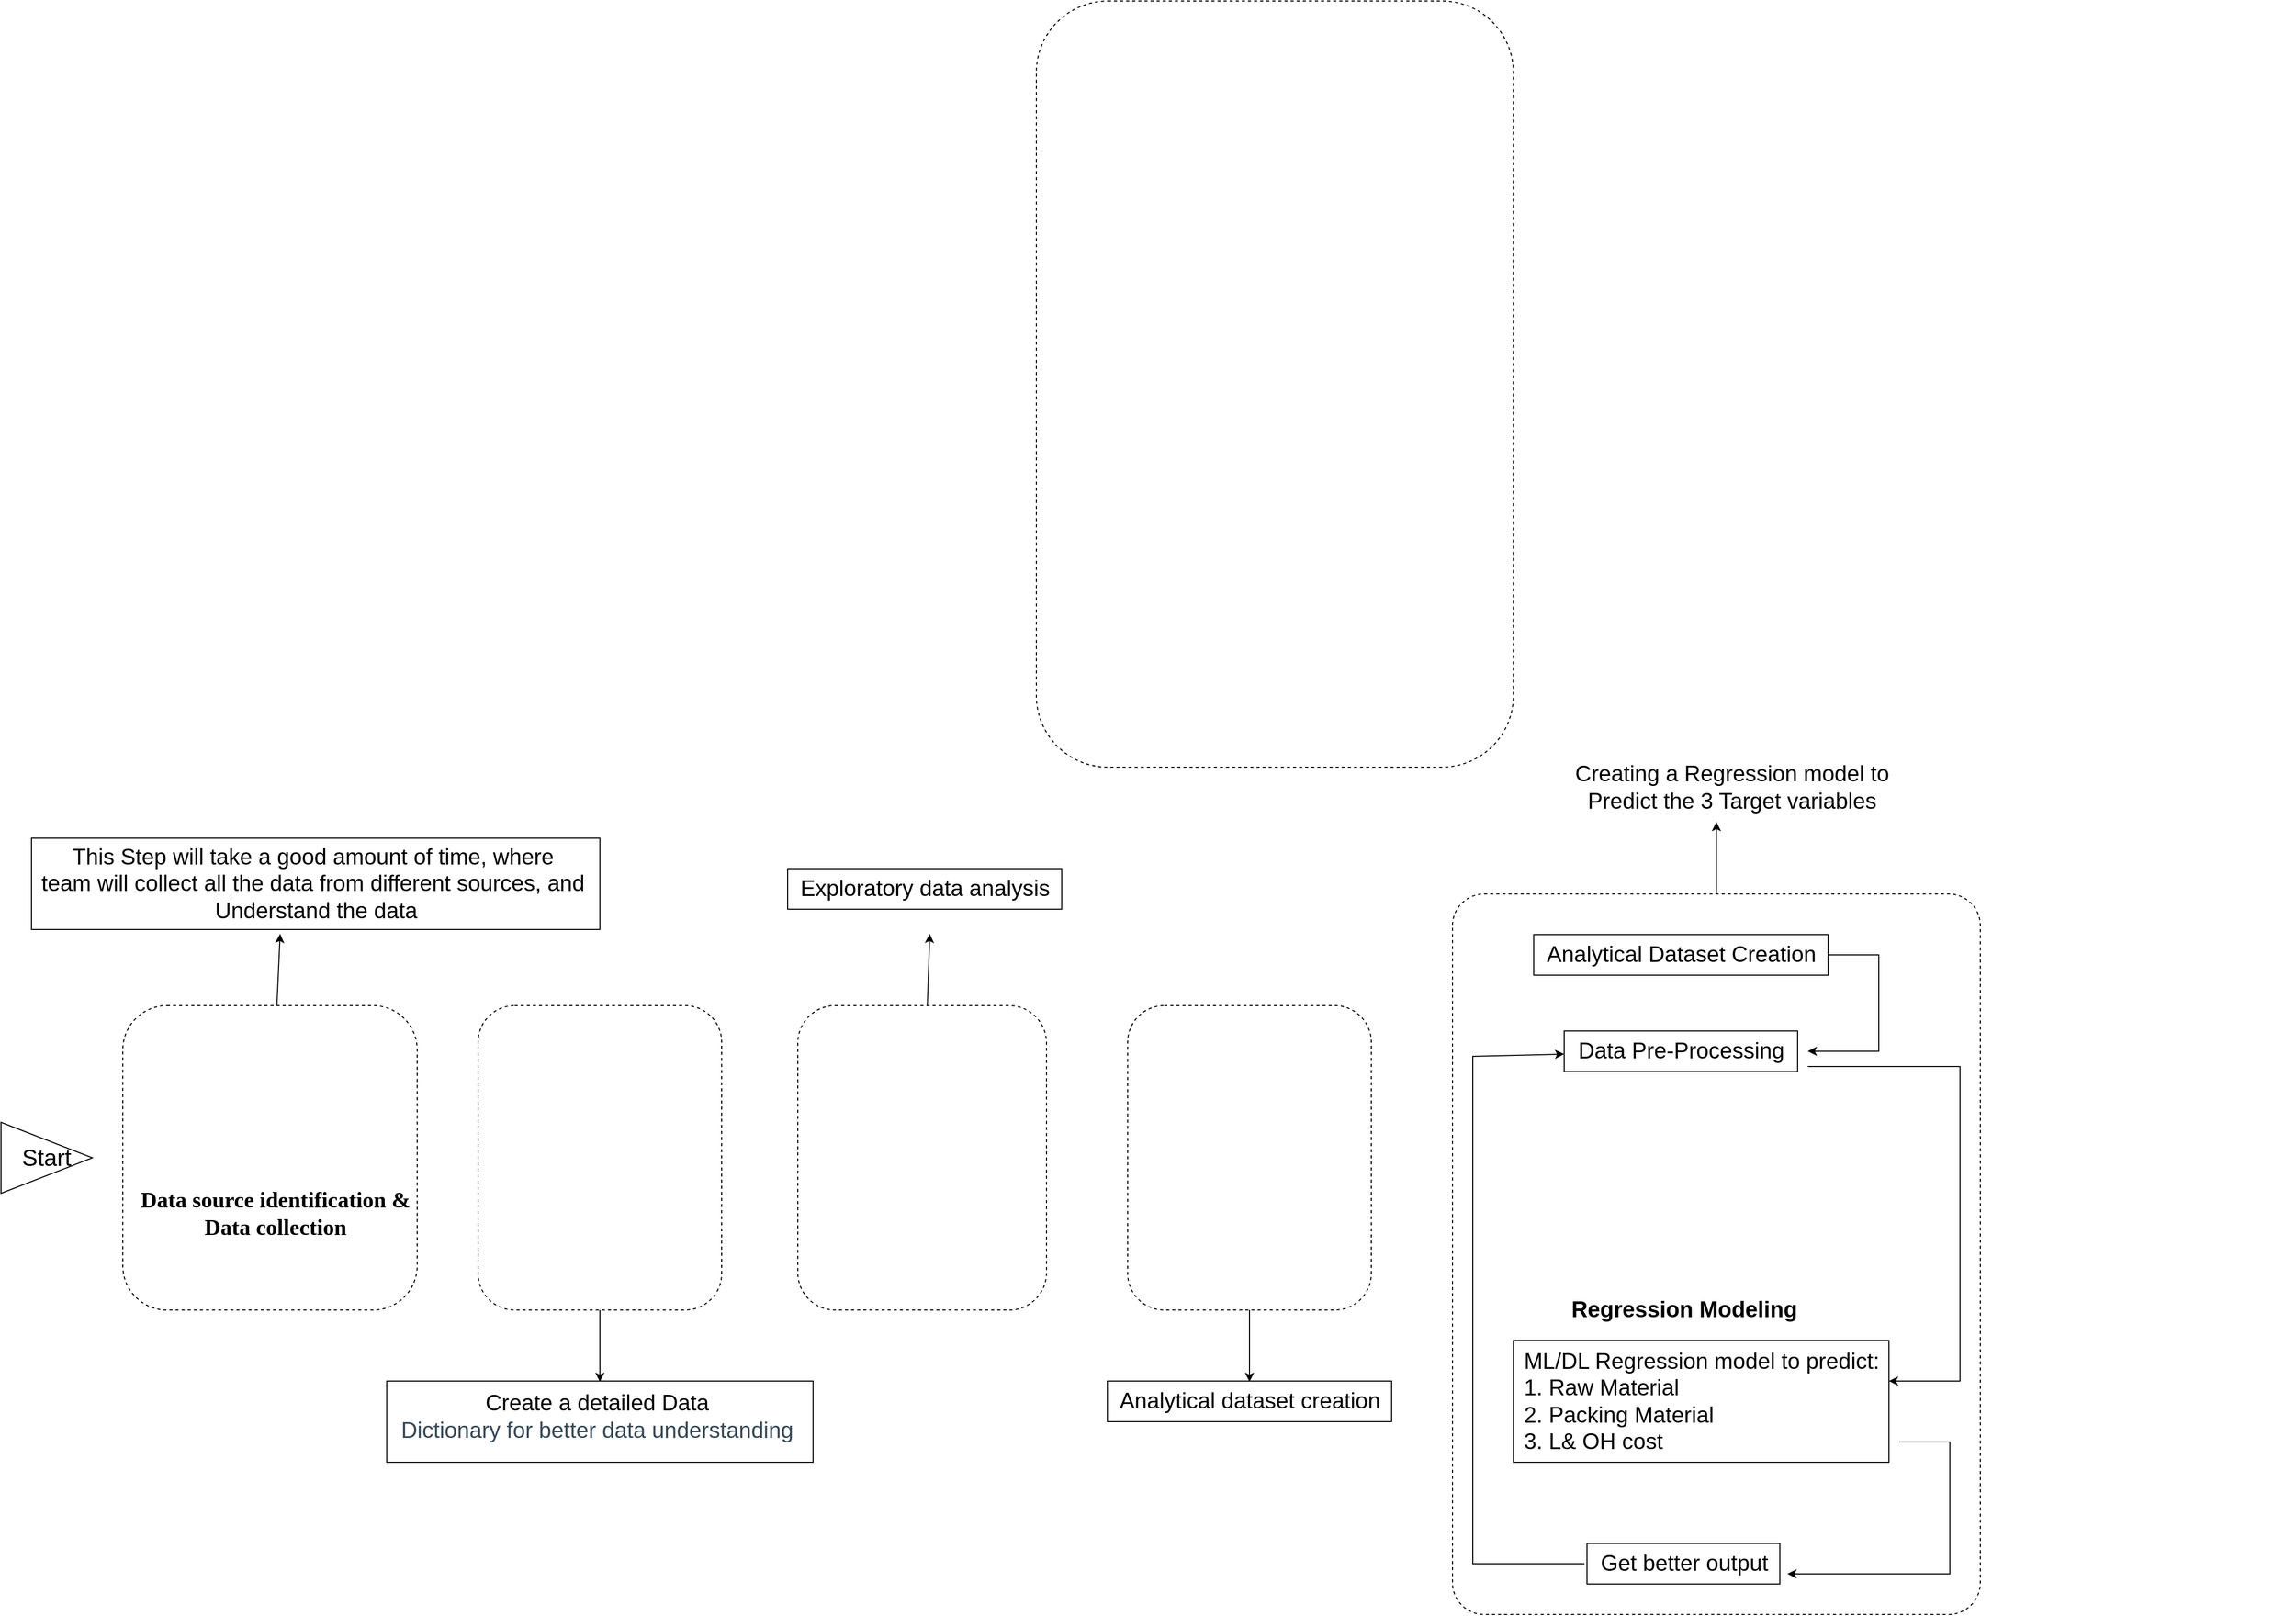 <mxfile version="20.8.3" type="github">
  <diagram id="2UiVx4s0XuKnJDsQhXmO" name="Page-1">
    <mxGraphModel dx="2269" dy="2543" grid="1" gridSize="10" guides="1" tooltips="1" connect="1" arrows="1" fold="1" page="1" pageScale="1" pageWidth="1920" pageHeight="1200" background="#FFFFFF" math="0" shadow="0">
      <root>
        <mxCell id="0" />
        <mxCell id="1" parent="0" />
        <mxCell id="yzdZpW3bVmQ6ww04d_my-1" value="" style="shape=image;verticalLabelPosition=bottom;labelBackgroundColor=default;verticalAlign=top;aspect=fixed;imageAspect=0;image=https://cdn-icons-png.flaticon.com/512/3270/3270865.png;fontSize=15;" vertex="1" parent="1">
          <mxGeometry x="230" y="400" width="130" height="130" as="geometry" />
        </mxCell>
        <mxCell id="yzdZpW3bVmQ6ww04d_my-3" value="&lt;font style=&quot;font-size: 23px;&quot;&gt;Start&lt;/font&gt;" style="triangle;whiteSpace=wrap;html=1;" vertex="1" parent="1">
          <mxGeometry x="10" y="485" width="90" height="70" as="geometry" />
        </mxCell>
        <mxCell id="yzdZpW3bVmQ6ww04d_my-4" value="&lt;ol style=&quot;direction: ltr; unicode-bidi: embed; margin-top: 0in; margin-bottom: 0in; font-family: Calibri;&quot; type=&quot;1&quot;&gt;&lt;p style=&quot;margin: 0in; font-size: 16.5pt;&quot;&gt;&lt;span style=&quot;font-weight: bold; background-image: initial; background-position: initial; background-size: initial; background-repeat: initial; background-attachment: initial; background-origin: initial; background-clip: initial;&quot;&gt;Data source identification &amp;amp;&lt;/span&gt;&lt;/p&gt;&lt;p style=&quot;margin: 0in; font-size: 16.5pt;&quot;&gt;&lt;span style=&quot;font-weight: bold; background-image: initial; background-position: initial; background-size: initial; background-repeat: initial; background-attachment: initial; background-origin: initial; background-clip: initial;&quot;&gt;Data collection&lt;br&gt;&lt;/span&gt;&lt;/p&gt;&lt;/ol&gt;" style="text;html=1;align=center;verticalAlign=middle;resizable=0;points=[];autosize=1;strokeColor=none;fillColor=none;fontSize=15;" vertex="1" parent="1">
          <mxGeometry x="100" y="540" width="320" height="70" as="geometry" />
        </mxCell>
        <mxCell id="yzdZpW3bVmQ6ww04d_my-6" value="" style="rounded=1;whiteSpace=wrap;html=1;fontSize=22;fillColor=none;dashed=1;" vertex="1" parent="1">
          <mxGeometry x="130" y="370" width="290" height="300" as="geometry" />
        </mxCell>
        <mxCell id="yzdZpW3bVmQ6ww04d_my-8" value="" style="endArrow=classic;html=1;rounded=0;fontSize=22;" edge="1" parent="1" source="yzdZpW3bVmQ6ww04d_my-6">
          <mxGeometry width="50" height="50" relative="1" as="geometry">
            <mxPoint x="285" y="349.289" as="sourcePoint" />
            <mxPoint x="285" y="299.289" as="targetPoint" />
          </mxGeometry>
        </mxCell>
        <mxCell id="yzdZpW3bVmQ6ww04d_my-9" value="This Step will take a good amount of time, where&amp;nbsp;&lt;br&gt;team will collect all the data from different sources, and&amp;nbsp;&lt;br&gt;Understand the data" style="text;html=1;align=center;verticalAlign=middle;resizable=0;points=[];autosize=1;strokeColor=default;fillColor=default;fontSize=22;" vertex="1" parent="1">
          <mxGeometry x="40" y="205" width="560" height="90" as="geometry" />
        </mxCell>
        <mxCell id="yzdZpW3bVmQ6ww04d_my-10" value="" style="shape=image;verticalLabelPosition=bottom;labelBackgroundColor=default;verticalAlign=top;aspect=fixed;imageAspect=0;image=https://cdn-icons-png.flaticon.com/512/3285/3285819.png;" vertex="1" parent="1">
          <mxGeometry x="500" y="415" width="210" height="210" as="geometry" />
        </mxCell>
        <mxCell id="yzdZpW3bVmQ6ww04d_my-11" value="" style="rounded=1;whiteSpace=wrap;html=1;fontSize=22;fillColor=none;dashed=1;" vertex="1" parent="1">
          <mxGeometry x="480" y="370" width="240" height="300" as="geometry" />
        </mxCell>
        <mxCell id="yzdZpW3bVmQ6ww04d_my-12" value="" style="endArrow=classic;html=1;rounded=0;fontSize=22;" edge="1" parent="1" source="yzdZpW3bVmQ6ww04d_my-11">
          <mxGeometry width="50" height="50" relative="1" as="geometry">
            <mxPoint x="600" y="720" as="sourcePoint" />
            <mxPoint x="600" y="740.711" as="targetPoint" />
          </mxGeometry>
        </mxCell>
        <mxCell id="yzdZpW3bVmQ6ww04d_my-13" value="Create a detailed Data&amp;nbsp;&lt;h1 style=&quot;box-sizing: border-box; outline: none; font-size: 22px; margin: 0px 0px 10px; padding: 0px; color: rgb(55, 73, 87); line-height: 1.2; align-self: baseline; text-align: start; background-color: rgb(255, 255, 255);&quot;&gt;&lt;span style=&quot;font-weight: normal;&quot;&gt;Dictionary for better data understanding&amp;nbsp;&lt;/span&gt;&lt;/h1&gt;" style="text;html=1;align=center;verticalAlign=middle;resizable=0;points=[];autosize=1;strokeColor=default;fillColor=default;fontSize=22;" vertex="1" parent="1">
          <mxGeometry x="390" y="740" width="420" height="80" as="geometry" />
        </mxCell>
        <mxCell id="yzdZpW3bVmQ6ww04d_my-14" value="" style="shape=image;verticalLabelPosition=bottom;labelBackgroundColor=default;verticalAlign=top;aspect=fixed;imageAspect=0;image=https://cdn-icons-png.flaticon.com/512/1991/1991110.png;" vertex="1" parent="1">
          <mxGeometry x="830" y="435" width="190" height="190" as="geometry" />
        </mxCell>
        <mxCell id="yzdZpW3bVmQ6ww04d_my-16" value="" style="rounded=1;whiteSpace=wrap;html=1;fontSize=22;fillColor=none;dashed=1;" vertex="1" parent="1">
          <mxGeometry x="795" y="370" width="245" height="300" as="geometry" />
        </mxCell>
        <mxCell id="yzdZpW3bVmQ6ww04d_my-17" value="" style="endArrow=classic;html=1;rounded=0;fontFamily=Helvetica;fontSize=22;" edge="1" parent="1" source="yzdZpW3bVmQ6ww04d_my-16">
          <mxGeometry width="50" height="50" relative="1" as="geometry">
            <mxPoint x="925" y="349.289" as="sourcePoint" />
            <mxPoint x="925" y="299.289" as="targetPoint" />
          </mxGeometry>
        </mxCell>
        <mxCell id="yzdZpW3bVmQ6ww04d_my-18" value="Exploratory data analysis" style="text;html=1;align=center;verticalAlign=middle;resizable=0;points=[];autosize=1;strokeColor=default;fillColor=default;fontSize=22;" vertex="1" parent="1">
          <mxGeometry x="785" y="235" width="270" height="40" as="geometry" />
        </mxCell>
        <mxCell id="yzdZpW3bVmQ6ww04d_my-19" value="" style="shape=image;verticalLabelPosition=bottom;labelBackgroundColor=default;verticalAlign=top;aspect=fixed;imageAspect=0;image=https://cdn-icons-png.flaticon.com/512/9390/9390674.png;" vertex="1" parent="1">
          <mxGeometry x="1130" y="435" width="205" height="205" as="geometry" />
        </mxCell>
        <mxCell id="yzdZpW3bVmQ6ww04d_my-20" value="" style="rounded=1;whiteSpace=wrap;html=1;fontSize=22;fillColor=none;dashed=1;" vertex="1" parent="1">
          <mxGeometry x="1120" y="370" width="240" height="300" as="geometry" />
        </mxCell>
        <mxCell id="yzdZpW3bVmQ6ww04d_my-21" value="" style="endArrow=classic;html=1;rounded=0;fontFamily=Helvetica;fontSize=22;" edge="1" parent="1" source="yzdZpW3bVmQ6ww04d_my-20">
          <mxGeometry width="50" height="50" relative="1" as="geometry">
            <mxPoint x="1240" y="720" as="sourcePoint" />
            <mxPoint x="1240" y="740.711" as="targetPoint" />
          </mxGeometry>
        </mxCell>
        <mxCell id="yzdZpW3bVmQ6ww04d_my-22" value="Analytical dataset creation" style="text;html=1;align=center;verticalAlign=middle;resizable=0;points=[];autosize=1;strokeColor=default;fillColor=default;fontSize=22;" vertex="1" parent="1">
          <mxGeometry x="1100" y="740" width="280" height="40" as="geometry" />
        </mxCell>
        <mxCell id="yzdZpW3bVmQ6ww04d_my-23" value="" style="shape=image;verticalLabelPosition=bottom;labelBackgroundColor=default;verticalAlign=top;aspect=fixed;imageAspect=0;image=https://cdn-icons-png.flaticon.com/512/1376/1376834.png;" vertex="1" parent="1">
          <mxGeometry x="1570" y="455" width="195" height="195" as="geometry" />
        </mxCell>
        <mxCell id="yzdZpW3bVmQ6ww04d_my-24" value="" style="rounded=1;whiteSpace=wrap;html=1;fontSize=22;fillColor=none;dashed=1;arcSize=6;" vertex="1" parent="1">
          <mxGeometry x="1440" y="260" width="520" height="710" as="geometry" />
        </mxCell>
        <mxCell id="yzdZpW3bVmQ6ww04d_my-25" value="&lt;b&gt;Regression Modeling&lt;/b&gt;" style="text;html=1;align=center;verticalAlign=middle;resizable=0;points=[];autosize=1;strokeColor=none;fillColor=none;fontSize=22;fontFamily=Helvetica;" vertex="1" parent="1">
          <mxGeometry x="1542.5" y="650" width="250" height="40" as="geometry" />
        </mxCell>
        <mxCell id="yzdZpW3bVmQ6ww04d_my-26" value="&lt;div style=&quot;text-align: left;&quot;&gt;&lt;span style=&quot;background-color: initial;&quot;&gt;ML/DL Regression model to predict:&lt;/span&gt;&lt;/div&gt;&lt;div style=&quot;text-align: left;&quot;&gt;&lt;span style=&quot;background-color: initial;&quot;&gt;1. Raw Material&lt;/span&gt;&lt;/div&gt;&lt;div style=&quot;text-align: left;&quot;&gt;&lt;span style=&quot;background-color: initial;&quot;&gt;2. Packing Material&lt;/span&gt;&lt;/div&gt;&lt;div style=&quot;text-align: left;&quot;&gt;&lt;span style=&quot;background-color: initial;&quot;&gt;3. L&amp;amp; OH cost&lt;/span&gt;&lt;/div&gt;" style="text;html=1;align=center;verticalAlign=middle;resizable=0;points=[];autosize=1;strokeColor=default;fillColor=default;fontSize=22;fontFamily=Helvetica;" vertex="1" parent="1">
          <mxGeometry x="1500" y="700" width="370" height="120" as="geometry" />
        </mxCell>
        <mxCell id="yzdZpW3bVmQ6ww04d_my-27" value="Analytical Dataset Creation" style="text;html=1;align=center;verticalAlign=middle;resizable=0;points=[];autosize=1;strokeColor=default;fillColor=default;fontSize=22;fontFamily=Helvetica;" vertex="1" parent="1">
          <mxGeometry x="1520" y="300" width="290" height="40" as="geometry" />
        </mxCell>
        <mxCell id="yzdZpW3bVmQ6ww04d_my-28" value="Data Pre-Processing" style="text;html=1;align=center;verticalAlign=middle;resizable=0;points=[];autosize=1;strokeColor=default;fillColor=default;fontSize=22;fontFamily=Helvetica;" vertex="1" parent="1">
          <mxGeometry x="1550" y="395" width="230" height="40" as="geometry" />
        </mxCell>
        <mxCell id="yzdZpW3bVmQ6ww04d_my-29" value="" style="rounded=1;whiteSpace=wrap;html=1;fontSize=22;fillColor=none;dashed=1;" vertex="1" parent="1">
          <mxGeometry x="1030" y="-620" width="470" height="755" as="geometry" />
        </mxCell>
        <mxCell id="yzdZpW3bVmQ6ww04d_my-30" value="" style="endArrow=classic;html=1;rounded=0;fontFamily=Helvetica;fontSize=22;" edge="1" parent="1" source="yzdZpW3bVmQ6ww04d_my-24">
          <mxGeometry width="50" height="50" relative="1" as="geometry">
            <mxPoint x="1690" y="239.289" as="sourcePoint" />
            <mxPoint x="1700" y="189" as="targetPoint" />
            <Array as="points">
              <mxPoint x="1700" y="250" />
            </Array>
          </mxGeometry>
        </mxCell>
        <mxCell id="yzdZpW3bVmQ6ww04d_my-31" value="Creating a Regression model to&lt;br&gt;Predict the 3 Target variables" style="text;html=1;align=center;verticalAlign=middle;resizable=0;points=[];autosize=1;strokeColor=none;fillColor=none;fontSize=22;" vertex="1" parent="1">
          <mxGeometry x="1550" y="120" width="330" height="70" as="geometry" />
        </mxCell>
        <mxCell id="yzdZpW3bVmQ6ww04d_my-32" value="" style="shape=image;verticalLabelPosition=bottom;labelBackgroundColor=default;verticalAlign=top;aspect=fixed;imageAspect=0;image=https://cdn-icons-png.flaticon.com/512/9488/9488888.png;" vertex="1" parent="1">
          <mxGeometry x="2040" y="440" width="230" height="230" as="geometry" />
        </mxCell>
        <mxCell id="yzdZpW3bVmQ6ww04d_my-33" value="Get better output" style="text;html=1;align=center;verticalAlign=middle;resizable=0;points=[];autosize=1;strokeColor=default;fillColor=default;fontSize=22;fontFamily=Helvetica;" vertex="1" parent="1">
          <mxGeometry x="1572.5" y="900" width="190" height="40" as="geometry" />
        </mxCell>
        <mxCell id="yzdZpW3bVmQ6ww04d_my-35" value="" style="endArrow=classic;html=1;rounded=0;fontFamily=Helvetica;fontSize=22;" edge="1" parent="1">
          <mxGeometry width="50" height="50" relative="1" as="geometry">
            <mxPoint x="1810" y="320" as="sourcePoint" />
            <mxPoint x="1790" y="415" as="targetPoint" />
            <Array as="points">
              <mxPoint x="1860" y="320" />
              <mxPoint x="1860" y="415" />
            </Array>
          </mxGeometry>
        </mxCell>
        <mxCell id="yzdZpW3bVmQ6ww04d_my-36" value="" style="endArrow=classic;html=1;rounded=0;fontFamily=Helvetica;fontSize=22;" edge="1" parent="1">
          <mxGeometry width="50" height="50" relative="1" as="geometry">
            <mxPoint x="1790" y="430" as="sourcePoint" />
            <mxPoint x="1870" y="740" as="targetPoint" />
            <Array as="points">
              <mxPoint x="1940" y="430" />
              <mxPoint x="1940" y="590" />
              <mxPoint x="1940" y="740" />
            </Array>
          </mxGeometry>
        </mxCell>
        <mxCell id="yzdZpW3bVmQ6ww04d_my-37" value="" style="endArrow=classic;html=1;rounded=0;fontFamily=Helvetica;fontSize=22;" edge="1" parent="1">
          <mxGeometry width="50" height="50" relative="1" as="geometry">
            <mxPoint x="1880" y="800" as="sourcePoint" />
            <mxPoint x="1770" y="930" as="targetPoint" />
            <Array as="points">
              <mxPoint x="1930" y="800" />
              <mxPoint x="1930" y="930" />
            </Array>
          </mxGeometry>
        </mxCell>
        <mxCell id="yzdZpW3bVmQ6ww04d_my-38" value="" style="endArrow=classic;html=1;rounded=0;fontFamily=Helvetica;fontSize=22;" edge="1" parent="1" target="yzdZpW3bVmQ6ww04d_my-28">
          <mxGeometry width="50" height="50" relative="1" as="geometry">
            <mxPoint x="1570" y="920" as="sourcePoint" />
            <mxPoint x="1400" y="890" as="targetPoint" />
            <Array as="points">
              <mxPoint x="1460" y="920" />
              <mxPoint x="1460" y="420" />
            </Array>
          </mxGeometry>
        </mxCell>
      </root>
    </mxGraphModel>
  </diagram>
</mxfile>
